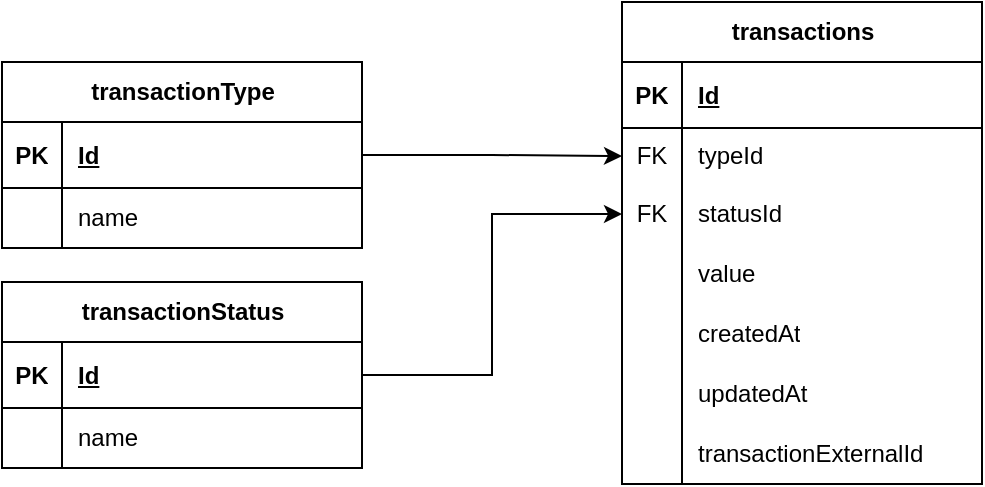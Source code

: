 <mxfile version="24.0.2" type="device">
  <diagram name="Página-1" id="6MXreuPY_YegZKX61Mha">
    <mxGraphModel dx="2069" dy="1955" grid="1" gridSize="10" guides="1" tooltips="1" connect="1" arrows="1" fold="1" page="1" pageScale="1" pageWidth="827" pageHeight="1169" math="0" shadow="0">
      <root>
        <mxCell id="0" />
        <mxCell id="1" parent="0" />
        <mxCell id="mfmuvRIHHqX4u-xkRkS8-2" value="transactionType" style="shape=table;startSize=30;container=1;collapsible=1;childLayout=tableLayout;fixedRows=1;rowLines=0;fontStyle=1;align=center;resizeLast=1;html=1;" vertex="1" parent="1">
          <mxGeometry x="-600" y="-1050" width="180" height="93" as="geometry" />
        </mxCell>
        <mxCell id="mfmuvRIHHqX4u-xkRkS8-3" value="" style="shape=tableRow;horizontal=0;startSize=0;swimlaneHead=0;swimlaneBody=0;fillColor=none;collapsible=0;dropTarget=0;points=[[0,0.5],[1,0.5]];portConstraint=eastwest;top=0;left=0;right=0;bottom=1;" vertex="1" parent="mfmuvRIHHqX4u-xkRkS8-2">
          <mxGeometry y="30" width="180" height="33" as="geometry" />
        </mxCell>
        <mxCell id="mfmuvRIHHqX4u-xkRkS8-4" value="PK" style="shape=partialRectangle;connectable=0;fillColor=none;top=0;left=0;bottom=0;right=0;fontStyle=1;overflow=hidden;whiteSpace=wrap;html=1;" vertex="1" parent="mfmuvRIHHqX4u-xkRkS8-3">
          <mxGeometry width="30" height="33" as="geometry">
            <mxRectangle width="30" height="33" as="alternateBounds" />
          </mxGeometry>
        </mxCell>
        <mxCell id="mfmuvRIHHqX4u-xkRkS8-5" value="Id" style="shape=partialRectangle;connectable=0;fillColor=none;top=0;left=0;bottom=0;right=0;align=left;spacingLeft=6;fontStyle=5;overflow=hidden;whiteSpace=wrap;html=1;" vertex="1" parent="mfmuvRIHHqX4u-xkRkS8-3">
          <mxGeometry x="30" width="150" height="33" as="geometry">
            <mxRectangle width="150" height="33" as="alternateBounds" />
          </mxGeometry>
        </mxCell>
        <mxCell id="mfmuvRIHHqX4u-xkRkS8-9" value="" style="shape=tableRow;horizontal=0;startSize=0;swimlaneHead=0;swimlaneBody=0;fillColor=none;collapsible=0;dropTarget=0;points=[[0,0.5],[1,0.5]];portConstraint=eastwest;top=0;left=0;right=0;bottom=0;" vertex="1" parent="mfmuvRIHHqX4u-xkRkS8-2">
          <mxGeometry y="63" width="180" height="30" as="geometry" />
        </mxCell>
        <mxCell id="mfmuvRIHHqX4u-xkRkS8-10" value="" style="shape=partialRectangle;connectable=0;fillColor=none;top=0;left=0;bottom=0;right=0;editable=1;overflow=hidden;whiteSpace=wrap;html=1;" vertex="1" parent="mfmuvRIHHqX4u-xkRkS8-9">
          <mxGeometry width="30" height="30" as="geometry">
            <mxRectangle width="30" height="30" as="alternateBounds" />
          </mxGeometry>
        </mxCell>
        <mxCell id="mfmuvRIHHqX4u-xkRkS8-11" value="name" style="shape=partialRectangle;connectable=0;fillColor=none;top=0;left=0;bottom=0;right=0;align=left;spacingLeft=6;overflow=hidden;whiteSpace=wrap;html=1;" vertex="1" parent="mfmuvRIHHqX4u-xkRkS8-9">
          <mxGeometry x="30" width="150" height="30" as="geometry">
            <mxRectangle width="150" height="30" as="alternateBounds" />
          </mxGeometry>
        </mxCell>
        <mxCell id="mfmuvRIHHqX4u-xkRkS8-15" value="transactionStatus" style="shape=table;startSize=30;container=1;collapsible=1;childLayout=tableLayout;fixedRows=1;rowLines=0;fontStyle=1;align=center;resizeLast=1;html=1;" vertex="1" parent="1">
          <mxGeometry x="-600" y="-940" width="180" height="93" as="geometry" />
        </mxCell>
        <mxCell id="mfmuvRIHHqX4u-xkRkS8-16" value="" style="shape=tableRow;horizontal=0;startSize=0;swimlaneHead=0;swimlaneBody=0;fillColor=none;collapsible=0;dropTarget=0;points=[[0,0.5],[1,0.5]];portConstraint=eastwest;top=0;left=0;right=0;bottom=1;" vertex="1" parent="mfmuvRIHHqX4u-xkRkS8-15">
          <mxGeometry y="30" width="180" height="33" as="geometry" />
        </mxCell>
        <mxCell id="mfmuvRIHHqX4u-xkRkS8-17" value="PK" style="shape=partialRectangle;connectable=0;fillColor=none;top=0;left=0;bottom=0;right=0;fontStyle=1;overflow=hidden;whiteSpace=wrap;html=1;" vertex="1" parent="mfmuvRIHHqX4u-xkRkS8-16">
          <mxGeometry width="30" height="33" as="geometry">
            <mxRectangle width="30" height="33" as="alternateBounds" />
          </mxGeometry>
        </mxCell>
        <mxCell id="mfmuvRIHHqX4u-xkRkS8-18" value="Id" style="shape=partialRectangle;connectable=0;fillColor=none;top=0;left=0;bottom=0;right=0;align=left;spacingLeft=6;fontStyle=5;overflow=hidden;whiteSpace=wrap;html=1;" vertex="1" parent="mfmuvRIHHqX4u-xkRkS8-16">
          <mxGeometry x="30" width="150" height="33" as="geometry">
            <mxRectangle width="150" height="33" as="alternateBounds" />
          </mxGeometry>
        </mxCell>
        <mxCell id="mfmuvRIHHqX4u-xkRkS8-22" value="" style="shape=tableRow;horizontal=0;startSize=0;swimlaneHead=0;swimlaneBody=0;fillColor=none;collapsible=0;dropTarget=0;points=[[0,0.5],[1,0.5]];portConstraint=eastwest;top=0;left=0;right=0;bottom=0;" vertex="1" parent="mfmuvRIHHqX4u-xkRkS8-15">
          <mxGeometry y="63" width="180" height="30" as="geometry" />
        </mxCell>
        <mxCell id="mfmuvRIHHqX4u-xkRkS8-23" value="" style="shape=partialRectangle;connectable=0;fillColor=none;top=0;left=0;bottom=0;right=0;editable=1;overflow=hidden;whiteSpace=wrap;html=1;" vertex="1" parent="mfmuvRIHHqX4u-xkRkS8-22">
          <mxGeometry width="30" height="30" as="geometry">
            <mxRectangle width="30" height="30" as="alternateBounds" />
          </mxGeometry>
        </mxCell>
        <mxCell id="mfmuvRIHHqX4u-xkRkS8-24" value="name" style="shape=partialRectangle;connectable=0;fillColor=none;top=0;left=0;bottom=0;right=0;align=left;spacingLeft=6;overflow=hidden;whiteSpace=wrap;html=1;" vertex="1" parent="mfmuvRIHHqX4u-xkRkS8-22">
          <mxGeometry x="30" width="150" height="30" as="geometry">
            <mxRectangle width="150" height="30" as="alternateBounds" />
          </mxGeometry>
        </mxCell>
        <mxCell id="mfmuvRIHHqX4u-xkRkS8-28" value="transactions" style="shape=table;startSize=30;container=1;collapsible=1;childLayout=tableLayout;fixedRows=1;rowLines=0;fontStyle=1;align=center;resizeLast=1;html=1;" vertex="1" parent="1">
          <mxGeometry x="-290" y="-1080" width="180" height="241" as="geometry" />
        </mxCell>
        <mxCell id="mfmuvRIHHqX4u-xkRkS8-29" value="" style="shape=tableRow;horizontal=0;startSize=0;swimlaneHead=0;swimlaneBody=0;fillColor=none;collapsible=0;dropTarget=0;points=[[0,0.5],[1,0.5]];portConstraint=eastwest;top=0;left=0;right=0;bottom=1;" vertex="1" parent="mfmuvRIHHqX4u-xkRkS8-28">
          <mxGeometry y="30" width="180" height="33" as="geometry" />
        </mxCell>
        <mxCell id="mfmuvRIHHqX4u-xkRkS8-30" value="PK" style="shape=partialRectangle;connectable=0;fillColor=none;top=0;left=0;bottom=0;right=0;fontStyle=1;overflow=hidden;whiteSpace=wrap;html=1;" vertex="1" parent="mfmuvRIHHqX4u-xkRkS8-29">
          <mxGeometry width="30" height="33" as="geometry">
            <mxRectangle width="30" height="33" as="alternateBounds" />
          </mxGeometry>
        </mxCell>
        <mxCell id="mfmuvRIHHqX4u-xkRkS8-31" value="Id" style="shape=partialRectangle;connectable=0;fillColor=none;top=0;left=0;bottom=0;right=0;align=left;spacingLeft=6;fontStyle=5;overflow=hidden;whiteSpace=wrap;html=1;" vertex="1" parent="mfmuvRIHHqX4u-xkRkS8-29">
          <mxGeometry x="30" width="150" height="33" as="geometry">
            <mxRectangle width="150" height="33" as="alternateBounds" />
          </mxGeometry>
        </mxCell>
        <mxCell id="mfmuvRIHHqX4u-xkRkS8-32" value="" style="shape=tableRow;horizontal=0;startSize=0;swimlaneHead=0;swimlaneBody=0;fillColor=none;collapsible=0;dropTarget=0;points=[[0,0.5],[1,0.5]];portConstraint=eastwest;top=0;left=0;right=0;bottom=0;" vertex="1" parent="mfmuvRIHHqX4u-xkRkS8-28">
          <mxGeometry y="63" width="180" height="28" as="geometry" />
        </mxCell>
        <mxCell id="mfmuvRIHHqX4u-xkRkS8-33" value="FK" style="shape=partialRectangle;connectable=0;fillColor=none;top=0;left=0;bottom=0;right=0;editable=1;overflow=hidden;whiteSpace=wrap;html=1;" vertex="1" parent="mfmuvRIHHqX4u-xkRkS8-32">
          <mxGeometry width="30" height="28" as="geometry">
            <mxRectangle width="30" height="28" as="alternateBounds" />
          </mxGeometry>
        </mxCell>
        <mxCell id="mfmuvRIHHqX4u-xkRkS8-34" value="typeId" style="shape=partialRectangle;connectable=0;fillColor=none;top=0;left=0;bottom=0;right=0;align=left;spacingLeft=6;overflow=hidden;whiteSpace=wrap;html=1;" vertex="1" parent="mfmuvRIHHqX4u-xkRkS8-32">
          <mxGeometry x="30" width="150" height="28" as="geometry">
            <mxRectangle width="150" height="28" as="alternateBounds" />
          </mxGeometry>
        </mxCell>
        <mxCell id="mfmuvRIHHqX4u-xkRkS8-35" value="" style="shape=tableRow;horizontal=0;startSize=0;swimlaneHead=0;swimlaneBody=0;fillColor=none;collapsible=0;dropTarget=0;points=[[0,0.5],[1,0.5]];portConstraint=eastwest;top=0;left=0;right=0;bottom=0;" vertex="1" parent="mfmuvRIHHqX4u-xkRkS8-28">
          <mxGeometry y="91" width="180" height="30" as="geometry" />
        </mxCell>
        <mxCell id="mfmuvRIHHqX4u-xkRkS8-36" value="FK" style="shape=partialRectangle;connectable=0;fillColor=none;top=0;left=0;bottom=0;right=0;editable=1;overflow=hidden;whiteSpace=wrap;html=1;" vertex="1" parent="mfmuvRIHHqX4u-xkRkS8-35">
          <mxGeometry width="30" height="30" as="geometry">
            <mxRectangle width="30" height="30" as="alternateBounds" />
          </mxGeometry>
        </mxCell>
        <mxCell id="mfmuvRIHHqX4u-xkRkS8-37" value="statusId" style="shape=partialRectangle;connectable=0;fillColor=none;top=0;left=0;bottom=0;right=0;align=left;spacingLeft=6;overflow=hidden;whiteSpace=wrap;html=1;" vertex="1" parent="mfmuvRIHHqX4u-xkRkS8-35">
          <mxGeometry x="30" width="150" height="30" as="geometry">
            <mxRectangle width="150" height="30" as="alternateBounds" />
          </mxGeometry>
        </mxCell>
        <mxCell id="mfmuvRIHHqX4u-xkRkS8-43" style="shape=tableRow;horizontal=0;startSize=0;swimlaneHead=0;swimlaneBody=0;fillColor=none;collapsible=0;dropTarget=0;points=[[0,0.5],[1,0.5]];portConstraint=eastwest;top=0;left=0;right=0;bottom=0;" vertex="1" parent="mfmuvRIHHqX4u-xkRkS8-28">
          <mxGeometry y="121" width="180" height="30" as="geometry" />
        </mxCell>
        <mxCell id="mfmuvRIHHqX4u-xkRkS8-44" style="shape=partialRectangle;connectable=0;fillColor=none;top=0;left=0;bottom=0;right=0;editable=1;overflow=hidden;whiteSpace=wrap;html=1;" vertex="1" parent="mfmuvRIHHqX4u-xkRkS8-43">
          <mxGeometry width="30" height="30" as="geometry">
            <mxRectangle width="30" height="30" as="alternateBounds" />
          </mxGeometry>
        </mxCell>
        <mxCell id="mfmuvRIHHqX4u-xkRkS8-45" value="value" style="shape=partialRectangle;connectable=0;fillColor=none;top=0;left=0;bottom=0;right=0;align=left;spacingLeft=6;overflow=hidden;whiteSpace=wrap;html=1;" vertex="1" parent="mfmuvRIHHqX4u-xkRkS8-43">
          <mxGeometry x="30" width="150" height="30" as="geometry">
            <mxRectangle width="150" height="30" as="alternateBounds" />
          </mxGeometry>
        </mxCell>
        <mxCell id="mfmuvRIHHqX4u-xkRkS8-46" style="shape=tableRow;horizontal=0;startSize=0;swimlaneHead=0;swimlaneBody=0;fillColor=none;collapsible=0;dropTarget=0;points=[[0,0.5],[1,0.5]];portConstraint=eastwest;top=0;left=0;right=0;bottom=0;" vertex="1" parent="mfmuvRIHHqX4u-xkRkS8-28">
          <mxGeometry y="151" width="180" height="30" as="geometry" />
        </mxCell>
        <mxCell id="mfmuvRIHHqX4u-xkRkS8-47" style="shape=partialRectangle;connectable=0;fillColor=none;top=0;left=0;bottom=0;right=0;editable=1;overflow=hidden;whiteSpace=wrap;html=1;" vertex="1" parent="mfmuvRIHHqX4u-xkRkS8-46">
          <mxGeometry width="30" height="30" as="geometry">
            <mxRectangle width="30" height="30" as="alternateBounds" />
          </mxGeometry>
        </mxCell>
        <mxCell id="mfmuvRIHHqX4u-xkRkS8-48" value="createdAt" style="shape=partialRectangle;connectable=0;fillColor=none;top=0;left=0;bottom=0;right=0;align=left;spacingLeft=6;overflow=hidden;whiteSpace=wrap;html=1;" vertex="1" parent="mfmuvRIHHqX4u-xkRkS8-46">
          <mxGeometry x="30" width="150" height="30" as="geometry">
            <mxRectangle width="150" height="30" as="alternateBounds" />
          </mxGeometry>
        </mxCell>
        <mxCell id="mfmuvRIHHqX4u-xkRkS8-49" style="shape=tableRow;horizontal=0;startSize=0;swimlaneHead=0;swimlaneBody=0;fillColor=none;collapsible=0;dropTarget=0;points=[[0,0.5],[1,0.5]];portConstraint=eastwest;top=0;left=0;right=0;bottom=0;" vertex="1" parent="mfmuvRIHHqX4u-xkRkS8-28">
          <mxGeometry y="181" width="180" height="30" as="geometry" />
        </mxCell>
        <mxCell id="mfmuvRIHHqX4u-xkRkS8-50" style="shape=partialRectangle;connectable=0;fillColor=none;top=0;left=0;bottom=0;right=0;editable=1;overflow=hidden;whiteSpace=wrap;html=1;" vertex="1" parent="mfmuvRIHHqX4u-xkRkS8-49">
          <mxGeometry width="30" height="30" as="geometry">
            <mxRectangle width="30" height="30" as="alternateBounds" />
          </mxGeometry>
        </mxCell>
        <mxCell id="mfmuvRIHHqX4u-xkRkS8-51" value="updatedAt" style="shape=partialRectangle;connectable=0;fillColor=none;top=0;left=0;bottom=0;right=0;align=left;spacingLeft=6;overflow=hidden;whiteSpace=wrap;html=1;" vertex="1" parent="mfmuvRIHHqX4u-xkRkS8-49">
          <mxGeometry x="30" width="150" height="30" as="geometry">
            <mxRectangle width="150" height="30" as="alternateBounds" />
          </mxGeometry>
        </mxCell>
        <mxCell id="mfmuvRIHHqX4u-xkRkS8-38" value="" style="shape=tableRow;horizontal=0;startSize=0;swimlaneHead=0;swimlaneBody=0;fillColor=none;collapsible=0;dropTarget=0;points=[[0,0.5],[1,0.5]];portConstraint=eastwest;top=0;left=0;right=0;bottom=0;" vertex="1" parent="mfmuvRIHHqX4u-xkRkS8-28">
          <mxGeometry y="211" width="180" height="30" as="geometry" />
        </mxCell>
        <mxCell id="mfmuvRIHHqX4u-xkRkS8-39" value="" style="shape=partialRectangle;connectable=0;fillColor=none;top=0;left=0;bottom=0;right=0;editable=1;overflow=hidden;whiteSpace=wrap;html=1;" vertex="1" parent="mfmuvRIHHqX4u-xkRkS8-38">
          <mxGeometry width="30" height="30" as="geometry">
            <mxRectangle width="30" height="30" as="alternateBounds" />
          </mxGeometry>
        </mxCell>
        <mxCell id="mfmuvRIHHqX4u-xkRkS8-40" value="transactionExternalId" style="shape=partialRectangle;connectable=0;fillColor=none;top=0;left=0;bottom=0;right=0;align=left;spacingLeft=6;overflow=hidden;whiteSpace=wrap;html=1;" vertex="1" parent="mfmuvRIHHqX4u-xkRkS8-38">
          <mxGeometry x="30" width="150" height="30" as="geometry">
            <mxRectangle width="150" height="30" as="alternateBounds" />
          </mxGeometry>
        </mxCell>
        <mxCell id="mfmuvRIHHqX4u-xkRkS8-41" style="edgeStyle=orthogonalEdgeStyle;rounded=0;orthogonalLoop=1;jettySize=auto;html=1;" edge="1" parent="1" source="mfmuvRIHHqX4u-xkRkS8-6" target="mfmuvRIHHqX4u-xkRkS8-32">
          <mxGeometry relative="1" as="geometry" />
        </mxCell>
        <mxCell id="mfmuvRIHHqX4u-xkRkS8-42" style="edgeStyle=orthogonalEdgeStyle;rounded=0;orthogonalLoop=1;jettySize=auto;html=1;" edge="1" parent="1" source="mfmuvRIHHqX4u-xkRkS8-19" target="mfmuvRIHHqX4u-xkRkS8-35">
          <mxGeometry relative="1" as="geometry" />
        </mxCell>
        <mxCell id="mfmuvRIHHqX4u-xkRkS8-52" style="edgeStyle=orthogonalEdgeStyle;rounded=0;orthogonalLoop=1;jettySize=auto;html=1;" edge="1" parent="1" source="mfmuvRIHHqX4u-xkRkS8-3" target="mfmuvRIHHqX4u-xkRkS8-32">
          <mxGeometry relative="1" as="geometry" />
        </mxCell>
        <mxCell id="mfmuvRIHHqX4u-xkRkS8-53" style="edgeStyle=orthogonalEdgeStyle;rounded=0;orthogonalLoop=1;jettySize=auto;html=1;" edge="1" parent="1" source="mfmuvRIHHqX4u-xkRkS8-16" target="mfmuvRIHHqX4u-xkRkS8-35">
          <mxGeometry relative="1" as="geometry" />
        </mxCell>
      </root>
    </mxGraphModel>
  </diagram>
</mxfile>

